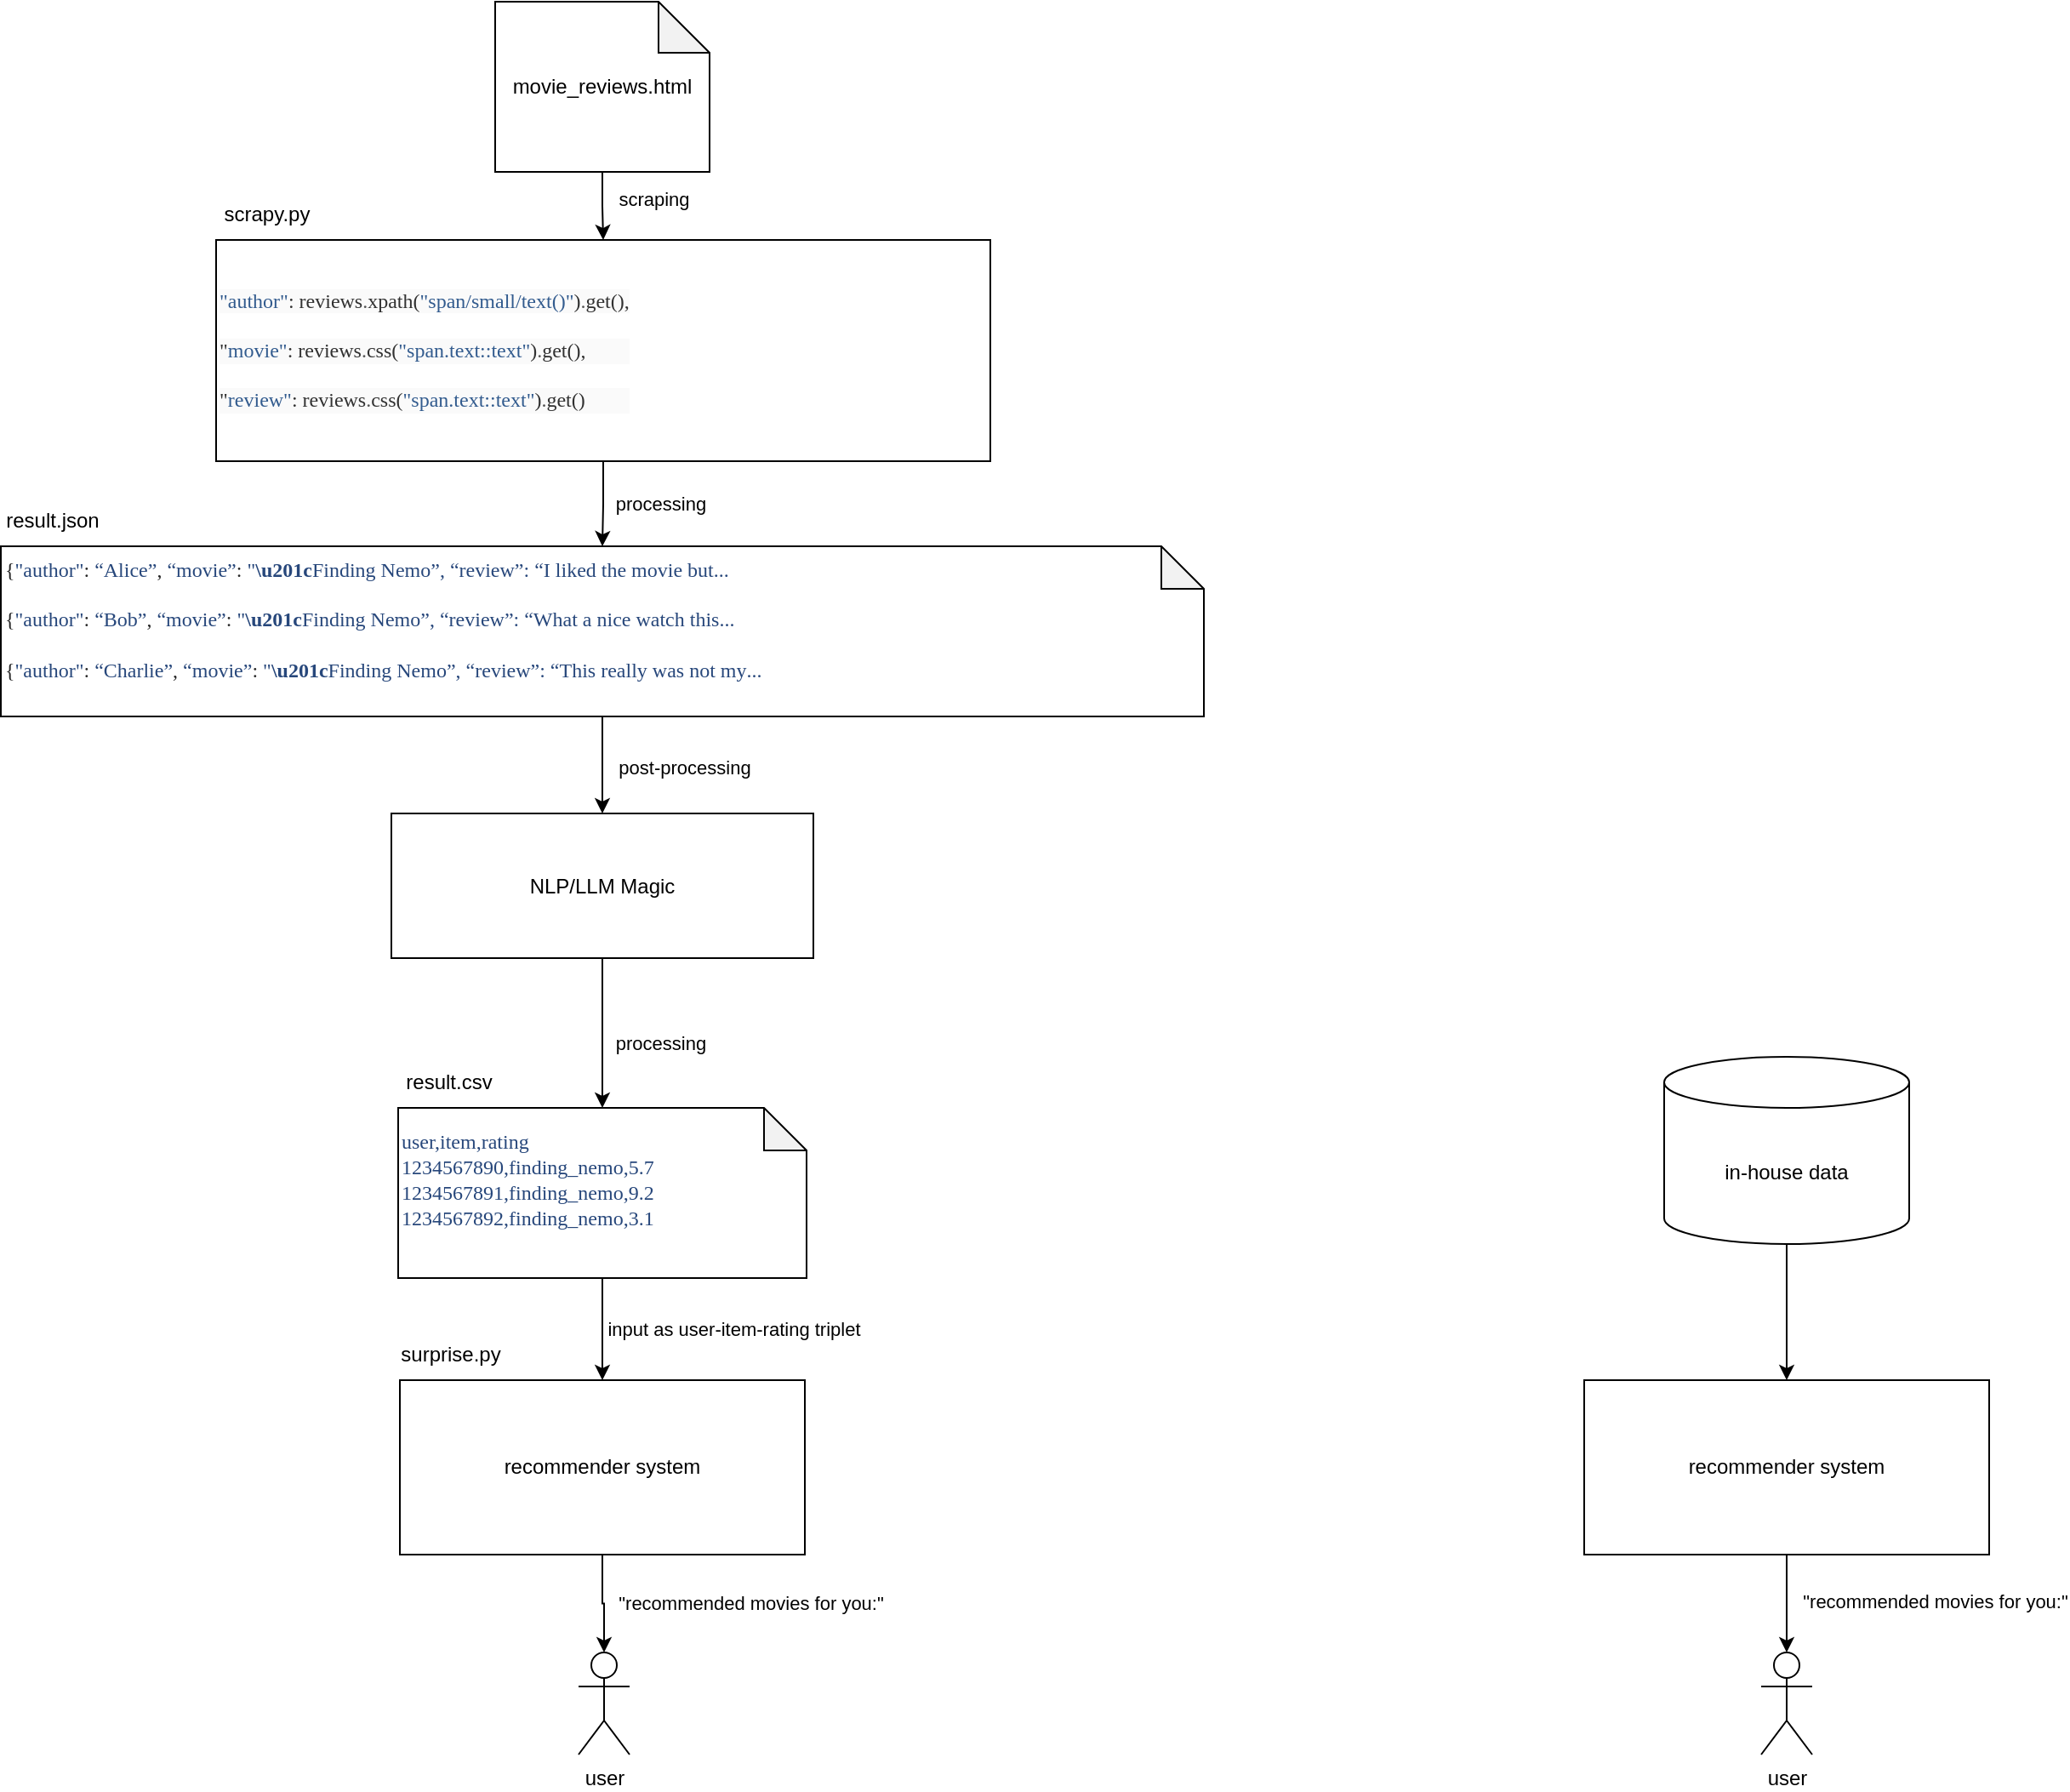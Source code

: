 <mxfile version="24.7.16">
  <diagram name="Page-1" id="lzaoyaQEPAbNVH6bzut7">
    <mxGraphModel dx="1158" dy="1855" grid="1" gridSize="10" guides="1" tooltips="1" connect="1" arrows="1" fold="1" page="1" pageScale="1" pageWidth="827" pageHeight="1169" math="0" shadow="0">
      <root>
        <mxCell id="0" />
        <mxCell id="1" parent="0" />
        <mxCell id="9eo4-0M4flxiD_9VNwLO-29" value="" style="edgeStyle=orthogonalEdgeStyle;rounded=0;orthogonalLoop=1;jettySize=auto;html=1;" parent="1" source="9eo4-0M4flxiD_9VNwLO-4" target="9eo4-0M4flxiD_9VNwLO-5" edge="1">
          <mxGeometry relative="1" as="geometry" />
        </mxCell>
        <mxCell id="9eo4-0M4flxiD_9VNwLO-30" value="scraping" style="edgeLabel;html=1;align=center;verticalAlign=middle;resizable=0;points=[];" parent="9eo4-0M4flxiD_9VNwLO-29" vertex="1" connectable="0">
          <mxGeometry x="-0.2" y="-1" relative="1" as="geometry">
            <mxPoint x="31" as="offset" />
          </mxGeometry>
        </mxCell>
        <mxCell id="9eo4-0M4flxiD_9VNwLO-4" value="&lt;div&gt;movie_reviews.html&lt;/div&gt;" style="shape=note;whiteSpace=wrap;html=1;backgroundOutline=1;darkOpacity=0.05;" parent="1" vertex="1">
          <mxGeometry x="350" y="-1140" width="126" height="100" as="geometry" />
        </mxCell>
        <mxCell id="9eo4-0M4flxiD_9VNwLO-8" value="" style="edgeStyle=orthogonalEdgeStyle;rounded=0;orthogonalLoop=1;jettySize=auto;html=1;entryX=0.5;entryY=0;entryDx=0;entryDy=0;entryPerimeter=0;" parent="1" source="9eo4-0M4flxiD_9VNwLO-5" target="9eo4-0M4flxiD_9VNwLO-9" edge="1">
          <mxGeometry relative="1" as="geometry">
            <mxPoint x="661" y="-915" as="targetPoint" />
          </mxGeometry>
        </mxCell>
        <UserObject label="&lt;p style=&quot;margin: 0.0px 0.0px 0.0px 0.0px; font: 12.0px Menlo; color: #325b8e&quot;&gt;&lt;span style=&quot;font-kerning: none; background-color: #fafafa&quot;&gt;&quot;author&quot;&lt;/span&gt;&lt;span style=&quot;font-kerning: none; color: #313131; background-color: #fafafa&quot;&gt;: reviews&lt;/span&gt;&lt;span style=&quot;font-kerning: none; color: #535353; background-color: #fafafa&quot;&gt;.&lt;/span&gt;&lt;span style=&quot;font-kerning: none; color: #313131; background-color: #fafafa&quot;&gt;xpath(&lt;/span&gt;&lt;span style=&quot;font-kerning: none; background-color: #fafafa&quot;&gt;&quot;span/small/text()&quot;&lt;/span&gt;&lt;span style=&quot;font-kerning: none; color: #313131; background-color: #fafafa&quot;&gt;)&lt;/span&gt;&lt;span style=&quot;font-kerning: none; color: #535353; background-color: #fafafa&quot;&gt;.&lt;/span&gt;&lt;span style=&quot;font-kerning: none; color: #313131; background-color: #fafafa&quot;&gt;get(),&lt;/span&gt;&lt;/p&gt;&#xa;&lt;p style=&quot;margin: 0.0px 0.0px 0.0px 0.0px; font: 12.0px Menlo; color: #325b8e; background-color: #fafafa&quot;&gt;&lt;span style=&quot;font-kerning: none; color: #313131&quot;&gt;&quot;&lt;/span&gt;&lt;span style=&quot;font-kerning: none&quot;&gt;movie&quot;&lt;/span&gt;&lt;span style=&quot;font-kerning: none; color: #313131&quot;&gt;: reviews&lt;/span&gt;&lt;span style=&quot;font-kerning: none; color: #535353&quot;&gt;.&lt;/span&gt;&lt;span style=&quot;font-kerning: none; color: #313131&quot;&gt;css(&lt;/span&gt;&lt;span style=&quot;font-kerning: none&quot;&gt;&quot;span.text::text&quot;&lt;/span&gt;&lt;span style=&quot;font-kerning: none; color: #313131&quot;&gt;)&lt;/span&gt;&lt;span style=&quot;font-kerning: none; color: #535353&quot;&gt;.&lt;/span&gt;&lt;span style=&quot;font-kerning: none; color: #313131&quot;&gt;get(),&lt;/span&gt;&lt;/p&gt;&#xa;&lt;p style=&quot;margin: 0.0px 0.0px 0.0px 0.0px; font: 12.0px Menlo; color: #325b8e; background-color: #fafafa&quot;&gt;&lt;span style=&quot;font-kerning: none; color: #313131&quot;&gt;&quot;&lt;/span&gt;&lt;span style=&quot;font-kerning: none&quot;&gt;review&quot;&lt;/span&gt;&lt;span style=&quot;font-kerning: none; color: #313131&quot;&gt;: reviews&lt;/span&gt;&lt;span style=&quot;font-kerning: none; color: #535353&quot;&gt;.&lt;/span&gt;&lt;span style=&quot;font-kerning: none; color: #313131&quot;&gt;css(&lt;/span&gt;&lt;span style=&quot;font-kerning: none&quot;&gt;&quot;span.text::text&quot;&lt;/span&gt;&lt;span style=&quot;font-kerning: none; color: #313131&quot;&gt;)&lt;/span&gt;&lt;span style=&quot;font-kerning: none; color: #535353&quot;&gt;.&lt;/span&gt;&lt;span style=&quot;font-kerning: none; color: #313131&quot;&gt;get()&lt;/span&gt;&lt;/p&gt;" link="&lt;p style=&quot;margin: 0.0px 0.0px 0.0px 0.0px; font: 12.0px Menlo; color: #325b8e&quot;&gt;&lt;span style=&quot;font-kerning: none; background-color: #fafafa&quot;&gt;&quot;author&quot;&lt;/span&gt;&lt;span style=&quot;font-kerning: none; color: #313131; background-color: #fafafa&quot;&gt;: reviews&lt;/span&gt;&lt;span style=&quot;font-kerning: none; color: #535353; background-color: #fafafa&quot;&gt;.&lt;/span&gt;&lt;span style=&quot;font-kerning: none; color: #313131; background-color: #fafafa&quot;&gt;xpath(&lt;/span&gt;&lt;span style=&quot;font-kerning: none; background-color: #fafafa&quot;&gt;&quot;span/small/text()&quot;&lt;/span&gt;&lt;span style=&quot;font-kerning: none; color: #313131; background-color: #fafafa&quot;&gt;)&lt;/span&gt;&lt;span style=&quot;font-kerning: none; color: #535353; background-color: #fafafa&quot;&gt;.&lt;/span&gt;&lt;span style=&quot;font-kerning: none; color: #313131; background-color: #fafafa&quot;&gt;get(),&lt;/span&gt;&lt;/p&gt;&#xa;&lt;p style=&quot;margin: 0.0px 0.0px 0.0px 0.0px; font: 12.0px Menlo; color: #325b8e; background-color: #fafafa&quot;&gt;&lt;span style=&quot;font-kerning: none; color: #313131&quot;&gt;&quot;&lt;/span&gt;&lt;span style=&quot;font-kerning: none&quot;&gt;movie&quot;&lt;/span&gt;&lt;span style=&quot;font-kerning: none; color: #313131&quot;&gt;: reviews&lt;/span&gt;&lt;span style=&quot;font-kerning: none; color: #535353&quot;&gt;.&lt;/span&gt;&lt;span style=&quot;font-kerning: none; color: #313131&quot;&gt;css(&lt;/span&gt;&lt;span style=&quot;font-kerning: none&quot;&gt;&quot;span.text::text&quot;&lt;/span&gt;&lt;span style=&quot;font-kerning: none; color: #313131&quot;&gt;)&lt;/span&gt;&lt;span style=&quot;font-kerning: none; color: #535353&quot;&gt;.&lt;/span&gt;&lt;span style=&quot;font-kerning: none; color: #313131&quot;&gt;get(),&lt;/span&gt;&lt;/p&gt;&#xa;&lt;p style=&quot;margin: 0.0px 0.0px 0.0px 0.0px; font: 12.0px Menlo; color: #325b8e; background-color: #fafafa&quot;&gt;&lt;span style=&quot;font-kerning: none; color: #313131&quot;&gt;&quot;&lt;/span&gt;&lt;span style=&quot;font-kerning: none&quot;&gt;review&quot;&lt;/span&gt;&lt;span style=&quot;font-kerning: none; color: #313131&quot;&gt;: reviews&lt;/span&gt;&lt;span style=&quot;font-kerning: none; color: #535353&quot;&gt;.&lt;/span&gt;&lt;span style=&quot;font-kerning: none; color: #313131&quot;&gt;css(&lt;/span&gt;&lt;span style=&quot;font-kerning: none&quot;&gt;&quot;span.text::text&quot;&lt;/span&gt;&lt;span style=&quot;font-kerning: none; color: #313131&quot;&gt;)&lt;/span&gt;&lt;span style=&quot;font-kerning: none; color: #535353&quot;&gt;.&lt;/span&gt;&lt;span style=&quot;font-kerning: none; color: #313131&quot;&gt;get()&lt;/span&gt;&lt;/p&gt;" id="9eo4-0M4flxiD_9VNwLO-5">
          <mxCell style="rounded=0;html=1;align=left;labelBackgroundColor=none;verticalAlign=middle;horizontal=1;spacing=2;" parent="1" vertex="1">
            <mxGeometry x="186" y="-1000" width="455" height="130" as="geometry" />
          </mxCell>
        </UserObject>
        <mxCell id="9eo4-0M4flxiD_9VNwLO-6" value="scrapy.py" style="text;html=1;align=center;verticalAlign=middle;whiteSpace=wrap;rounded=0;" parent="1" vertex="1">
          <mxGeometry x="186" y="-1030" width="60" height="30" as="geometry" />
        </mxCell>
        <mxCell id="9eo4-0M4flxiD_9VNwLO-17" value="" style="edgeStyle=orthogonalEdgeStyle;rounded=0;orthogonalLoop=1;jettySize=auto;html=1;" parent="1" source="9eo4-0M4flxiD_9VNwLO-9" target="9eo4-0M4flxiD_9VNwLO-16" edge="1">
          <mxGeometry relative="1" as="geometry" />
        </mxCell>
        <mxCell id="9eo4-0M4flxiD_9VNwLO-23" value="post-processing" style="edgeLabel;html=1;align=center;verticalAlign=middle;resizable=0;points=[];" parent="9eo4-0M4flxiD_9VNwLO-17" vertex="1" connectable="0">
          <mxGeometry x="0.143" y="3" relative="1" as="geometry">
            <mxPoint x="45" y="-3" as="offset" />
          </mxGeometry>
        </mxCell>
        <mxCell id="9eo4-0M4flxiD_9VNwLO-9" value="&lt;p style=&quot;margin: 0.0px 0.0px 0.0px 0.0px; font: 12.0px Menlo; color: #27477b; background-color: #ffffff&quot;&gt;&lt;span style=&quot;font-kerning: none; color: #252525&quot;&gt;{&lt;/span&gt;&lt;span style=&quot;font-kerning: none&quot;&gt;&quot;author&quot;&lt;/span&gt;&lt;span style=&quot;font-kerning: none; color: #252525&quot;&gt;: &lt;/span&gt;&lt;span style=&quot;font-kerning: none&quot;&gt;“Alice”&lt;/span&gt;&lt;span style=&quot;font-kerning: none; color: #252525&quot;&gt;, &lt;/span&gt;&lt;span style=&quot;font-kerning: none&quot;&gt;“movie”&lt;/span&gt;&lt;span style=&quot;font-kerning: none; color: #252525&quot;&gt;: &lt;/span&gt;&lt;span style=&quot;font-kerning: none&quot;&gt;&quot;&lt;b&gt;\u201c&lt;/b&gt;Finding Nemo”, “review”: “I liked the movie but...&lt;/span&gt;&lt;/p&gt;&lt;br&gt;&lt;p style=&quot;margin: 0.0px 0.0px 0.0px 0.0px; font: 12.0px Menlo; color: #27477b&quot;&gt;&lt;span style=&quot;font-kerning: none; color: #252525; background-color: #ffffff&quot;&gt;{&lt;/span&gt;&lt;span style=&quot;font-kerning: none; background-color: #ffffff&quot;&gt;&quot;author&quot;&lt;/span&gt;&lt;span style=&quot;font-kerning: none; color: #252525; background-color: #ffffff&quot;&gt;: &lt;/span&gt;&lt;span style=&quot;font-kerning: none; background-color: #ffffff&quot;&gt;“Bob”&lt;/span&gt;&lt;span style=&quot;font-kerning: none; color: #252525; background-color: #ffffff&quot;&gt;, &lt;/span&gt;&lt;span style=&quot;font-kerning: none; background-color: #ffffff&quot;&gt;“movie”&lt;/span&gt;&lt;span style=&quot;font-kerning: none; color: #252525; background-color: #ffffff&quot;&gt;: &lt;/span&gt;&lt;span style=&quot;font-kerning: none; background-color: #ffffff&quot;&gt;&quot;&lt;b&gt;\u201c&lt;/b&gt;Finding Nemo”, “review”: “What a nice watch this...&lt;/span&gt;&lt;/p&gt;&lt;br&gt;&lt;p style=&quot;margin: 0.0px 0.0px 0.0px 0.0px; font: 12.0px Menlo; color: #27477b; background-color: #ffffff&quot;&gt;&lt;span style=&quot;font-kerning: none; color: #252525&quot;&gt;{&lt;/span&gt;&lt;span style=&quot;font-kerning: none&quot;&gt;&quot;author&quot;&lt;/span&gt;&lt;span style=&quot;font-kerning: none; color: #252525&quot;&gt;: &lt;/span&gt;&lt;span style=&quot;font-kerning: none&quot;&gt;“Charlie”&lt;/span&gt;&lt;span style=&quot;font-kerning: none; color: #252525&quot;&gt;, &lt;/span&gt;&lt;span style=&quot;font-kerning: none&quot;&gt;“movie”&lt;/span&gt;&lt;span style=&quot;font-kerning: none; color: #252525&quot;&gt;: &lt;/span&gt;&lt;span style=&quot;font-kerning: none&quot;&gt;&quot;&lt;b&gt;\u201c&lt;/b&gt;Finding Nemo”, “review”: “This really was not my...&lt;/span&gt;&lt;/p&gt;&lt;div&gt;&lt;br/&gt;&lt;/div&gt;" style="shape=note;whiteSpace=wrap;html=1;backgroundOutline=1;darkOpacity=0.05;size=25;align=left;verticalAlign=top;" parent="1" vertex="1">
          <mxGeometry x="59.5" y="-820" width="707" height="100" as="geometry" />
        </mxCell>
        <mxCell id="9eo4-0M4flxiD_9VNwLO-13" value="processing" style="edgeLabel;html=1;align=center;verticalAlign=middle;resizable=0;points=[];" parent="1" vertex="1" connectable="0">
          <mxGeometry x="443.005" y="-840" as="geometry">
            <mxPoint x="4" y="-5" as="offset" />
          </mxGeometry>
        </mxCell>
        <mxCell id="9eo4-0M4flxiD_9VNwLO-14" value="result.json" style="text;html=1;align=center;verticalAlign=middle;whiteSpace=wrap;rounded=0;" parent="1" vertex="1">
          <mxGeometry x="59.5" y="-850" width="60" height="30" as="geometry" />
        </mxCell>
        <mxCell id="13iuNqWZVQNzORIiZyKS-4" style="edgeStyle=orthogonalEdgeStyle;rounded=0;orthogonalLoop=1;jettySize=auto;html=1;" edge="1" parent="1" source="9eo4-0M4flxiD_9VNwLO-16" target="13iuNqWZVQNzORIiZyKS-1">
          <mxGeometry relative="1" as="geometry" />
        </mxCell>
        <mxCell id="9eo4-0M4flxiD_9VNwLO-16" value="NLP/LLM Magic" style="whiteSpace=wrap;html=1;align=center;" parent="1" vertex="1">
          <mxGeometry x="289" y="-663" width="248" height="85" as="geometry" />
        </mxCell>
        <mxCell id="9eo4-0M4flxiD_9VNwLO-27" value="" style="edgeStyle=orthogonalEdgeStyle;rounded=0;orthogonalLoop=1;jettySize=auto;html=1;" parent="1" source="9eo4-0M4flxiD_9VNwLO-18" target="9eo4-0M4flxiD_9VNwLO-20" edge="1">
          <mxGeometry relative="1" as="geometry" />
        </mxCell>
        <mxCell id="9eo4-0M4flxiD_9VNwLO-28" value="&quot;recommended movies for you:&quot;" style="edgeLabel;html=1;align=center;verticalAlign=middle;resizable=0;points=[];" parent="9eo4-0M4flxiD_9VNwLO-27" vertex="1" connectable="0">
          <mxGeometry x="-0.183" y="-1" relative="1" as="geometry">
            <mxPoint x="88" y="4" as="offset" />
          </mxGeometry>
        </mxCell>
        <mxCell id="9eo4-0M4flxiD_9VNwLO-18" value="recommender system" style="whiteSpace=wrap;html=1;" parent="1" vertex="1">
          <mxGeometry x="294" y="-330" width="238" height="102.5" as="geometry" />
        </mxCell>
        <mxCell id="9eo4-0M4flxiD_9VNwLO-20" value="user" style="shape=umlActor;verticalLabelPosition=bottom;verticalAlign=top;html=1;outlineConnect=0;" parent="1" vertex="1">
          <mxGeometry x="399" y="-170" width="30" height="60" as="geometry" />
        </mxCell>
        <mxCell id="4CiIi7kN2GHjXUL4175--14" value="" style="edgeStyle=orthogonalEdgeStyle;rounded=0;orthogonalLoop=1;jettySize=auto;html=1;" parent="1" source="4CiIi7kN2GHjXUL4175--16" target="4CiIi7kN2GHjXUL4175--17" edge="1">
          <mxGeometry relative="1" as="geometry" />
        </mxCell>
        <mxCell id="4CiIi7kN2GHjXUL4175--15" value="&quot;recommended movies for you:&quot;" style="edgeLabel;html=1;align=center;verticalAlign=middle;resizable=0;points=[];" parent="4CiIi7kN2GHjXUL4175--14" vertex="1" connectable="0">
          <mxGeometry x="-0.183" y="-1" relative="1" as="geometry">
            <mxPoint x="88" y="4" as="offset" />
          </mxGeometry>
        </mxCell>
        <mxCell id="4CiIi7kN2GHjXUL4175--16" value="recommender system" style="whiteSpace=wrap;html=1;" parent="1" vertex="1">
          <mxGeometry x="990" y="-330" width="238" height="102.5" as="geometry" />
        </mxCell>
        <mxCell id="4CiIi7kN2GHjXUL4175--17" value="user" style="shape=umlActor;verticalLabelPosition=bottom;verticalAlign=top;html=1;outlineConnect=0;" parent="1" vertex="1">
          <mxGeometry x="1094" y="-170" width="30" height="60" as="geometry" />
        </mxCell>
        <mxCell id="13iuNqWZVQNzORIiZyKS-10" style="edgeStyle=orthogonalEdgeStyle;rounded=0;orthogonalLoop=1;jettySize=auto;html=1;" edge="1" parent="1" source="4CiIi7kN2GHjXUL4175--18" target="4CiIi7kN2GHjXUL4175--16">
          <mxGeometry relative="1" as="geometry" />
        </mxCell>
        <mxCell id="4CiIi7kN2GHjXUL4175--18" value="in-house data" style="shape=cylinder3;whiteSpace=wrap;html=1;boundedLbl=1;backgroundOutline=1;size=15;" parent="1" vertex="1">
          <mxGeometry x="1037" y="-520" width="144" height="110" as="geometry" />
        </mxCell>
        <mxCell id="13iuNqWZVQNzORIiZyKS-5" style="edgeStyle=orthogonalEdgeStyle;rounded=0;orthogonalLoop=1;jettySize=auto;html=1;" edge="1" parent="1" source="13iuNqWZVQNzORIiZyKS-1" target="9eo4-0M4flxiD_9VNwLO-18">
          <mxGeometry relative="1" as="geometry" />
        </mxCell>
        <mxCell id="13iuNqWZVQNzORIiZyKS-6" value="input as user-item-rating triplet" style="edgeLabel;html=1;align=center;verticalAlign=middle;resizable=0;points=[];" vertex="1" connectable="0" parent="13iuNqWZVQNzORIiZyKS-5">
          <mxGeometry x="-0.061" y="-2" relative="1" as="geometry">
            <mxPoint x="79" y="2" as="offset" />
          </mxGeometry>
        </mxCell>
        <mxCell id="13iuNqWZVQNzORIiZyKS-1" value="&lt;p style=&quot;margin: 0px; font-stretch: normal; line-height: normal; font-family: Menlo; color: rgb(39, 71, 123); background-color: rgb(255, 255, 255);&quot;&gt;user,item,rating&lt;/p&gt;&lt;p style=&quot;margin: 0px; font-stretch: normal; line-height: normal; font-family: Menlo; color: rgb(39, 71, 123); background-color: rgb(255, 255, 255);&quot;&gt;1234567890,finding_nemo,5.7&lt;/p&gt;&lt;p style=&quot;margin: 0px; font-stretch: normal; line-height: normal; font-family: Menlo; color: rgb(39, 71, 123); background-color: rgb(255, 255, 255);&quot;&gt;1234567891,finding_nemo,9.2&lt;/p&gt;&lt;p style=&quot;margin: 0px; font-stretch: normal; line-height: normal; font-family: Menlo; color: rgb(39, 71, 123); background-color: rgb(255, 255, 255);&quot;&gt;1234567892,finding_nemo,3.1&lt;/p&gt;&lt;div&gt;&lt;br&gt;&lt;/div&gt;" style="shape=note;whiteSpace=wrap;html=1;backgroundOutline=1;darkOpacity=0.05;size=25;align=left;verticalAlign=middle;" vertex="1" parent="1">
          <mxGeometry x="293" y="-490" width="240" height="100" as="geometry" />
        </mxCell>
        <mxCell id="13iuNqWZVQNzORIiZyKS-2" value="processing" style="edgeLabel;html=1;align=center;verticalAlign=middle;resizable=0;points=[];" vertex="1" connectable="0" parent="1">
          <mxGeometry x="443.005" y="-523.75" as="geometry">
            <mxPoint x="4" y="-5" as="offset" />
          </mxGeometry>
        </mxCell>
        <mxCell id="13iuNqWZVQNzORIiZyKS-3" value="result.csv" style="text;html=1;align=center;verticalAlign=middle;whiteSpace=wrap;rounded=0;" vertex="1" parent="1">
          <mxGeometry x="293" y="-520" width="60" height="30" as="geometry" />
        </mxCell>
        <mxCell id="13iuNqWZVQNzORIiZyKS-7" value="surprise.py" style="text;html=1;align=center;verticalAlign=middle;whiteSpace=wrap;rounded=0;" vertex="1" parent="1">
          <mxGeometry x="294" y="-360" width="60" height="30" as="geometry" />
        </mxCell>
      </root>
    </mxGraphModel>
  </diagram>
</mxfile>
